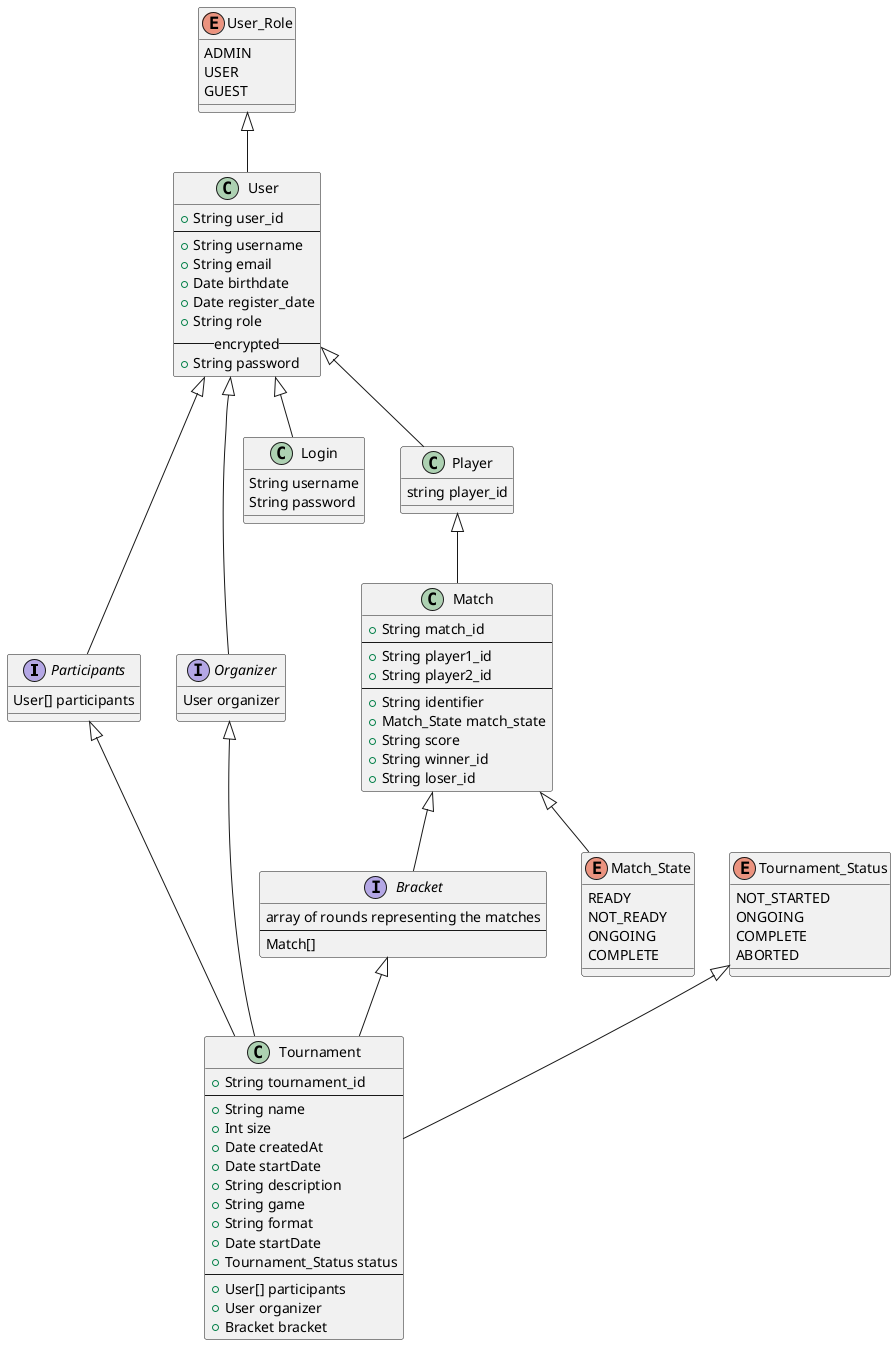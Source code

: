 @startuml
interface Participants{
  User[] participants
}

interface Organizer{
  User organizer
}

interface Bracket{
  array of rounds representing the matches
  --
  Match[]
}

class Match{
  +String match_id
  --
  +String player1_id
  +String player2_id
  --
  +String identifier
  +Match_State match_state
  +String score
  +String winner_id
  +String loser_id
}

enum Match_State{
  READY
  NOT_READY
  ONGOING
  COMPLETE
}

enum User_Role{
  ADMIN
  USER
  GUEST
}

class Login{
  String username
  String password
}

enum Tournament_Status{
  NOT_STARTED
  ONGOING
  COMPLETE
  ABORTED
}

class User {
  + String user_id
  --
  + String username
  + String email
  + Date birthdate
  + Date register_date
  + String role
  -- encrypted --
  + String password
}

class Player{
  string player_id
}


class Tournament{
  + String tournament_id
  --
  + String name
  + Int size
  + Date createdAt
  + Date startDate
  + String description
  + String game
  + String format
  + Date startDate
  + Tournament_Status status
  --
  + User[] participants
  + User organizer
  + Bracket bracket
}

User_Role <|-- User
Tournament_Status <|-- Tournament
Participants <|-- Tournament
User <|-- Participants
User <|-- Organizer
User <|-- Login
User <|-- Player
Player <|-- Match
Organizer <|-- Tournament
Bracket <|-- Tournament
Match <|-- Bracket
Match <|-- Match_State
@enduml
